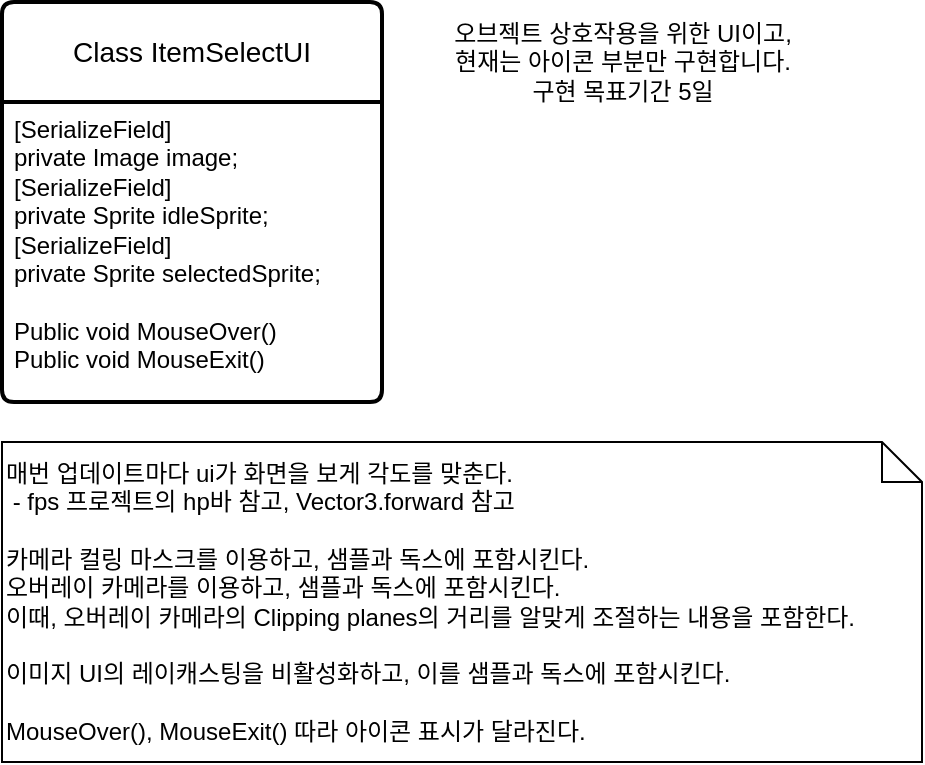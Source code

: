 <mxfile version="21.6.5" type="device">
  <diagram name="페이지-1" id="x8nyTxyPWPSIiyDdi-oV">
    <mxGraphModel dx="1434" dy="844" grid="1" gridSize="10" guides="1" tooltips="1" connect="1" arrows="1" fold="1" page="1" pageScale="1" pageWidth="1169" pageHeight="827" math="0" shadow="0">
      <root>
        <mxCell id="0" />
        <mxCell id="1" parent="0" />
        <mxCell id="x6B_y80FcXrsbrY5H4j9-1" value="Class ItemSelectUI" style="swimlane;childLayout=stackLayout;horizontal=1;startSize=50;horizontalStack=0;rounded=1;fontSize=14;fontStyle=0;strokeWidth=2;resizeParent=0;resizeLast=1;shadow=0;dashed=0;align=center;arcSize=4;whiteSpace=wrap;html=1;" vertex="1" parent="1">
          <mxGeometry x="40" y="40" width="190" height="200" as="geometry" />
        </mxCell>
        <mxCell id="x6B_y80FcXrsbrY5H4j9-2" value="[SerializeField]&lt;br&gt;private Image image;&lt;br&gt;[SerializeField]&lt;br&gt;private Sprite idleSprite;&lt;br&gt;[SerializeField]&lt;br&gt;private Sprite selectedSprite;&lt;br&gt;&lt;br&gt;Public void MouseOver()&lt;br&gt;Public void MouseExit()" style="align=left;strokeColor=none;fillColor=none;spacingLeft=4;fontSize=12;verticalAlign=top;resizable=0;rotatable=0;part=1;html=1;" vertex="1" parent="x6B_y80FcXrsbrY5H4j9-1">
          <mxGeometry y="50" width="190" height="150" as="geometry" />
        </mxCell>
        <mxCell id="x6B_y80FcXrsbrY5H4j9-4" value="매번 업데이트마다 ui가 화면을 보게 각도를 맞춘다.&lt;br&gt;&amp;nbsp;- fps 프로젝트의 hp바 참고, Vector3.forward 참고&lt;br&gt;&lt;br&gt;카메라 컬링 마스크를 이용하고, 샘플과 독스에 포함시킨다.&lt;br&gt;오버레이 카메라를 이용하고, 샘플과 독스에 포함시킨다.&lt;br&gt;이때, 오버레이 카메라의 Clipping planes의 거리를 알맞게 조절하는 내용을 포함한다.&lt;br&gt;&lt;br&gt;이미지 UI의 레이캐스팅을 비활성화하고, 이를 샘플과 독스에 포함시킨다.&lt;br&gt;&lt;br&gt;MouseOver(), MouseExit() 따라 아이콘 표시가 달라진다." style="shape=note;size=20;whiteSpace=wrap;html=1;align=left;" vertex="1" parent="1">
          <mxGeometry x="40" y="260" width="460" height="160" as="geometry" />
        </mxCell>
        <mxCell id="x6B_y80FcXrsbrY5H4j9-5" value="오브젝트 상호작용을 위한 UI이고,&lt;br&gt;현재는 아이콘 부분만 구현합니다.&lt;br&gt;구현 목표기간 5일" style="text;html=1;align=center;verticalAlign=middle;resizable=0;points=[];autosize=1;strokeColor=none;fillColor=none;" vertex="1" parent="1">
          <mxGeometry x="250" y="40" width="200" height="60" as="geometry" />
        </mxCell>
      </root>
    </mxGraphModel>
  </diagram>
</mxfile>
